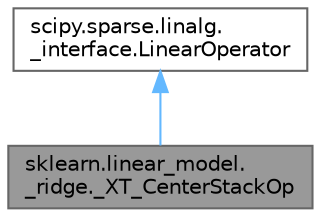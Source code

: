 digraph "sklearn.linear_model._ridge._XT_CenterStackOp"
{
 // LATEX_PDF_SIZE
  bgcolor="transparent";
  edge [fontname=Helvetica,fontsize=10,labelfontname=Helvetica,labelfontsize=10];
  node [fontname=Helvetica,fontsize=10,shape=box,height=0.2,width=0.4];
  Node1 [id="Node000001",label="sklearn.linear_model.\l_ridge._XT_CenterStackOp",height=0.2,width=0.4,color="gray40", fillcolor="grey60", style="filled", fontcolor="black",tooltip=" "];
  Node2 -> Node1 [id="edge1_Node000001_Node000002",dir="back",color="steelblue1",style="solid",tooltip=" "];
  Node2 [id="Node000002",label="scipy.sparse.linalg.\l_interface.LinearOperator",height=0.2,width=0.4,color="gray40", fillcolor="white", style="filled",URL="$d3/da7/classscipy_1_1sparse_1_1linalg_1_1__interface_1_1LinearOperator.html",tooltip=" "];
}
